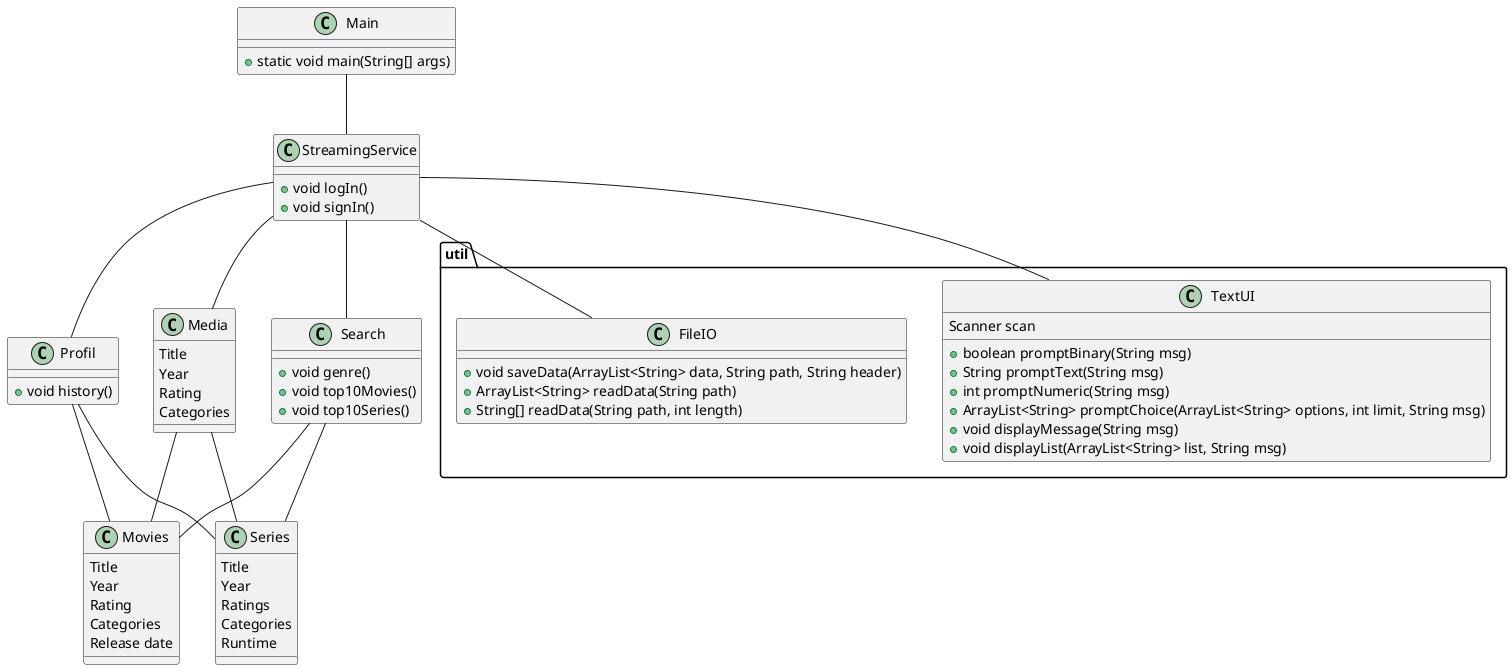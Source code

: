@startuml
'https://plantuml.com/class-diagram

class Main {
+ static void main(String[] args)

}

class Movies {
Title
Year
Rating
Categories
Release date
}

class Series {
Title
Year
Ratings
Categories
Runtime
}

class Profil {
+ void history()
}

class StreamingService {
+ void logIn()
+ void signIn()
}

class Media {
Title
Year
Rating
Categories
}

class Search {
+ void genre()
+ void top10Movies()
+ void top10Series()
}

package "util" {
class TextUI {
Scanner scan
+ boolean promptBinary(String msg)
+ String promptText(String msg)
+ int promptNumeric(String msg)
+ ArrayList<String> promptChoice(ArrayList<String> options, int limit, String msg)
+ void displayMessage(String msg)
+ void displayList(ArrayList<String> list, String msg)
}

class FileIO{
+ void saveData(ArrayList<String> data, String path, String header)
+ ArrayList<String> readData(String path)
+ String[] readData(String path, int length)
}


Main -- StreamingService


StreamingService-- Profil
StreamingService -- TextUI
StreamingService-- FileIO

StreamingService -- Media
StreamingService-- Search

Media -- Movies
Media-- Series

Search -- Movies
Search-- Series

Profil -- Movies
Profil-- Series
@enduml